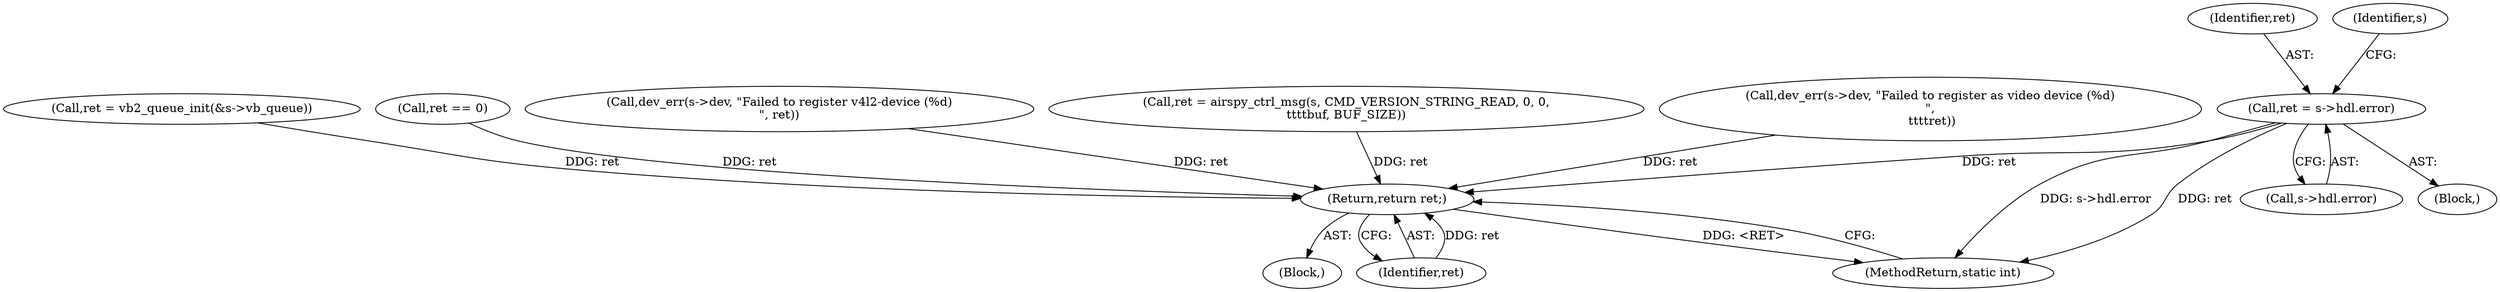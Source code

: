 digraph "0_linux_aa93d1fee85c890a34f2510a310e55ee76a27848@pointer" {
"1000496" [label="(Call,ret = s->hdl.error)"];
"1000595" [label="(Return,return ret;)"];
"1000310" [label="(Call,ret = vb2_queue_init(&s->vb_queue))"];
"1000596" [label="(Identifier,ret)"];
"1000214" [label="(Call,ret == 0)"];
"1000497" [label="(Identifier,ret)"];
"1000380" [label="(Call,dev_err(s->dev, \"Failed to register v4l2-device (%d)\n\", ret))"];
"1000496" [label="(Call,ret = s->hdl.error)"];
"1000505" [label="(Identifier,s)"];
"1000108" [label="(Block,)"];
"1000597" [label="(MethodReturn,static int)"];
"1000498" [label="(Call,s->hdl.error)"];
"1000217" [label="(Call,ret = airspy_ctrl_msg(s, CMD_VERSION_STRING_READ, 0, 0,\n\t\t\t\tbuf, BUF_SIZE))"];
"1000595" [label="(Return,return ret;)"];
"1000495" [label="(Block,)"];
"1000557" [label="(Call,dev_err(s->dev, \"Failed to register as video device (%d)\n\",\n \t\t\t\tret))"];
"1000496" -> "1000495"  [label="AST: "];
"1000496" -> "1000498"  [label="CFG: "];
"1000497" -> "1000496"  [label="AST: "];
"1000498" -> "1000496"  [label="AST: "];
"1000505" -> "1000496"  [label="CFG: "];
"1000496" -> "1000597"  [label="DDG: s->hdl.error"];
"1000496" -> "1000597"  [label="DDG: ret"];
"1000496" -> "1000595"  [label="DDG: ret"];
"1000595" -> "1000108"  [label="AST: "];
"1000595" -> "1000596"  [label="CFG: "];
"1000596" -> "1000595"  [label="AST: "];
"1000597" -> "1000595"  [label="CFG: "];
"1000595" -> "1000597"  [label="DDG: <RET>"];
"1000596" -> "1000595"  [label="DDG: ret"];
"1000557" -> "1000595"  [label="DDG: ret"];
"1000310" -> "1000595"  [label="DDG: ret"];
"1000217" -> "1000595"  [label="DDG: ret"];
"1000214" -> "1000595"  [label="DDG: ret"];
"1000380" -> "1000595"  [label="DDG: ret"];
}
